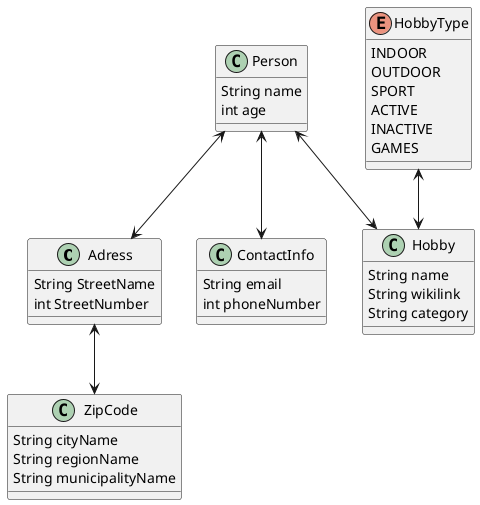 @startuml
'https://plantuml.com/class-diagram

class Adress
class Person
class Hobby
class ContactInfo
class ZipCode
enum HobbyType


Person : String name
Person : int age


Adress : String StreetName
Adress : int StreetNumber


ContactInfo : String email
ContactInfo : int phoneNumber


ZipCode : String cityName
ZipCode : String regionName
ZipCode : String municipalityName

Hobby : String name
Hobby : String wikilink
Hobby : String category

HobbyType : INDOOR
HobbyType : OUTDOOR
HobbyType : SPORT
HobbyType : ACTIVE
HobbyType : INACTIVE
HobbyType : GAMES


Person <--> ContactInfo
Person <--> Hobby
Person <--> Adress
Adress <--> ZipCode
HobbyType <--> Hobby



@enduml